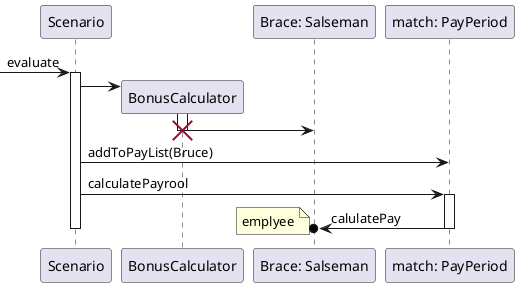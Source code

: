 @startuml
[->Scenario : evaluate
activate Scenario
    create BonusCalculator
    Scenario -> BonusCalculator
        activate BonusCalculator
        BonusCalculator -> "Brace: Salseman"
        deactivate BonusCalculator
    destroy BonusCalculator
    Scenario -> "match: PayPeriod" : addToPayList(Bruce)
    Scenario -> "match: PayPeriod" : calculatePayrool
        activate "match: PayPeriod"
    "Brace: Salseman" o<- "match: PayPeriod" : calulatePay
    note left: emplyee
        deactivate "match: PayPeriod"
deactivate Scenario
@enduml